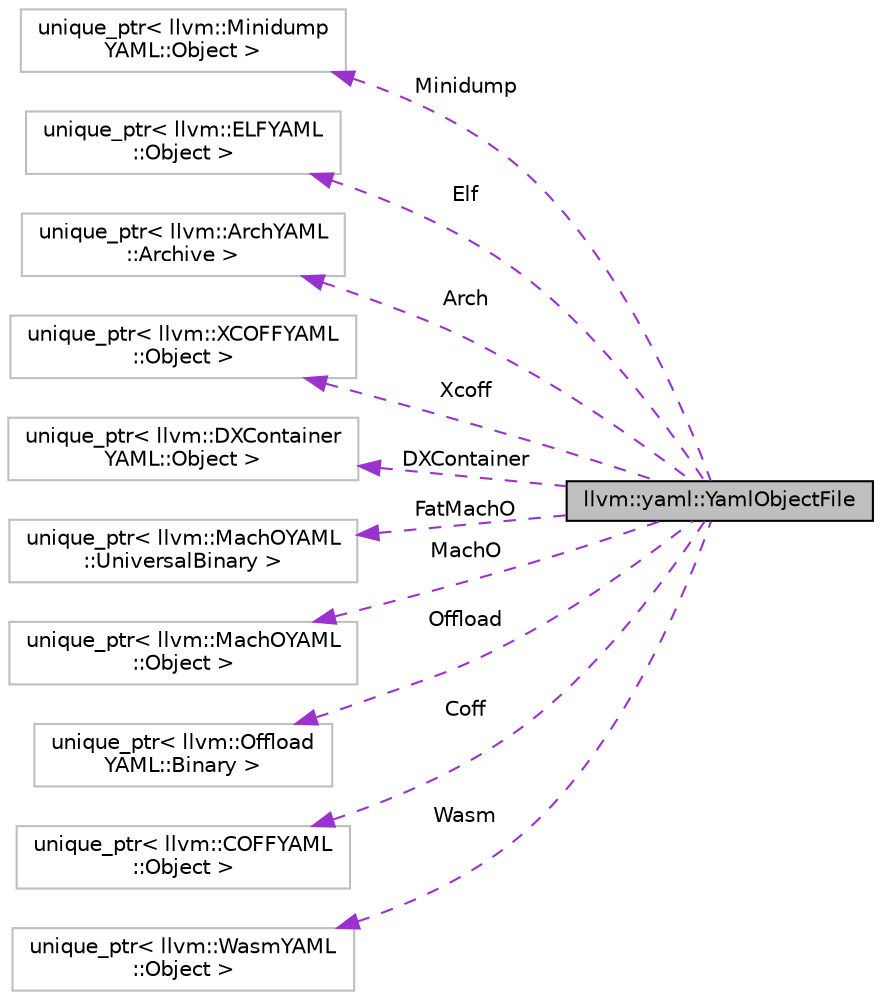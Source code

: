 digraph "llvm::yaml::YamlObjectFile"
{
 // LATEX_PDF_SIZE
  bgcolor="transparent";
  edge [fontname="Helvetica",fontsize="10",labelfontname="Helvetica",labelfontsize="10"];
  node [fontname="Helvetica",fontsize="10",shape=record];
  rankdir="LR";
  Node1 [label="llvm::yaml::YamlObjectFile",height=0.2,width=0.4,color="black", fillcolor="grey75", style="filled", fontcolor="black",tooltip=" "];
  Node2 -> Node1 [dir="back",color="darkorchid3",fontsize="10",style="dashed",label=" Minidump" ,fontname="Helvetica"];
  Node2 [label="unique_ptr\< llvm::Minidump\lYAML::Object \>",height=0.2,width=0.4,color="grey75",tooltip=" "];
  Node3 -> Node1 [dir="back",color="darkorchid3",fontsize="10",style="dashed",label=" Elf" ,fontname="Helvetica"];
  Node3 [label="unique_ptr\< llvm::ELFYAML\l::Object \>",height=0.2,width=0.4,color="grey75",tooltip=" "];
  Node4 -> Node1 [dir="back",color="darkorchid3",fontsize="10",style="dashed",label=" Arch" ,fontname="Helvetica"];
  Node4 [label="unique_ptr\< llvm::ArchYAML\l::Archive \>",height=0.2,width=0.4,color="grey75",tooltip=" "];
  Node5 -> Node1 [dir="back",color="darkorchid3",fontsize="10",style="dashed",label=" Xcoff" ,fontname="Helvetica"];
  Node5 [label="unique_ptr\< llvm::XCOFFYAML\l::Object \>",height=0.2,width=0.4,color="grey75",tooltip=" "];
  Node6 -> Node1 [dir="back",color="darkorchid3",fontsize="10",style="dashed",label=" DXContainer" ,fontname="Helvetica"];
  Node6 [label="unique_ptr\< llvm::DXContainer\lYAML::Object \>",height=0.2,width=0.4,color="grey75",tooltip=" "];
  Node7 -> Node1 [dir="back",color="darkorchid3",fontsize="10",style="dashed",label=" FatMachO" ,fontname="Helvetica"];
  Node7 [label="unique_ptr\< llvm::MachOYAML\l::UniversalBinary \>",height=0.2,width=0.4,color="grey75",tooltip=" "];
  Node8 -> Node1 [dir="back",color="darkorchid3",fontsize="10",style="dashed",label=" MachO" ,fontname="Helvetica"];
  Node8 [label="unique_ptr\< llvm::MachOYAML\l::Object \>",height=0.2,width=0.4,color="grey75",tooltip=" "];
  Node9 -> Node1 [dir="back",color="darkorchid3",fontsize="10",style="dashed",label=" Offload" ,fontname="Helvetica"];
  Node9 [label="unique_ptr\< llvm::Offload\lYAML::Binary \>",height=0.2,width=0.4,color="grey75",tooltip=" "];
  Node10 -> Node1 [dir="back",color="darkorchid3",fontsize="10",style="dashed",label=" Coff" ,fontname="Helvetica"];
  Node10 [label="unique_ptr\< llvm::COFFYAML\l::Object \>",height=0.2,width=0.4,color="grey75",tooltip=" "];
  Node11 -> Node1 [dir="back",color="darkorchid3",fontsize="10",style="dashed",label=" Wasm" ,fontname="Helvetica"];
  Node11 [label="unique_ptr\< llvm::WasmYAML\l::Object \>",height=0.2,width=0.4,color="grey75",tooltip=" "];
}
